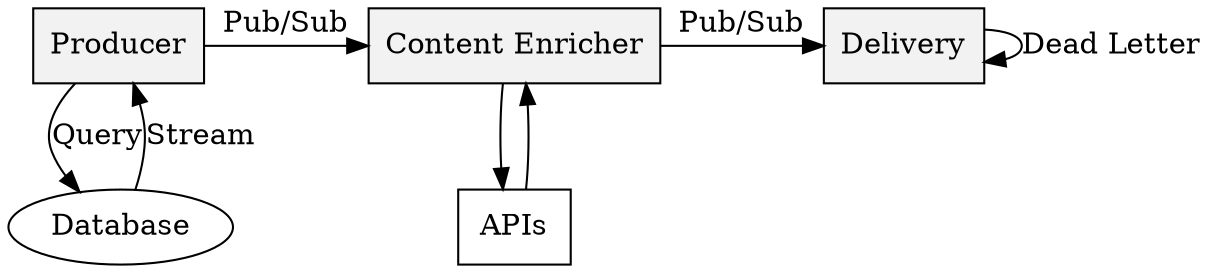 digraph G {
  node [shape=box]

  p [label = Producer, style = filled, fillcolor = grey95]
  db [label = Database, shape = ellipse]
  c [label = "Content Enricher", style = filled, fillcolor = grey95]
  d [label = Delivery, style = filled, fillcolor = grey95]
  a [label = APIs]

  { rank = same; p; d; c;  }
  p -> db [label = Query]
  db -> p [label = Stream]
  p -> c [label = "Pub/Sub"]
  c -> d [label = "Pub/Sub"]

  d -> d [label = "Dead Letter"]

  c -> a -> c
}

